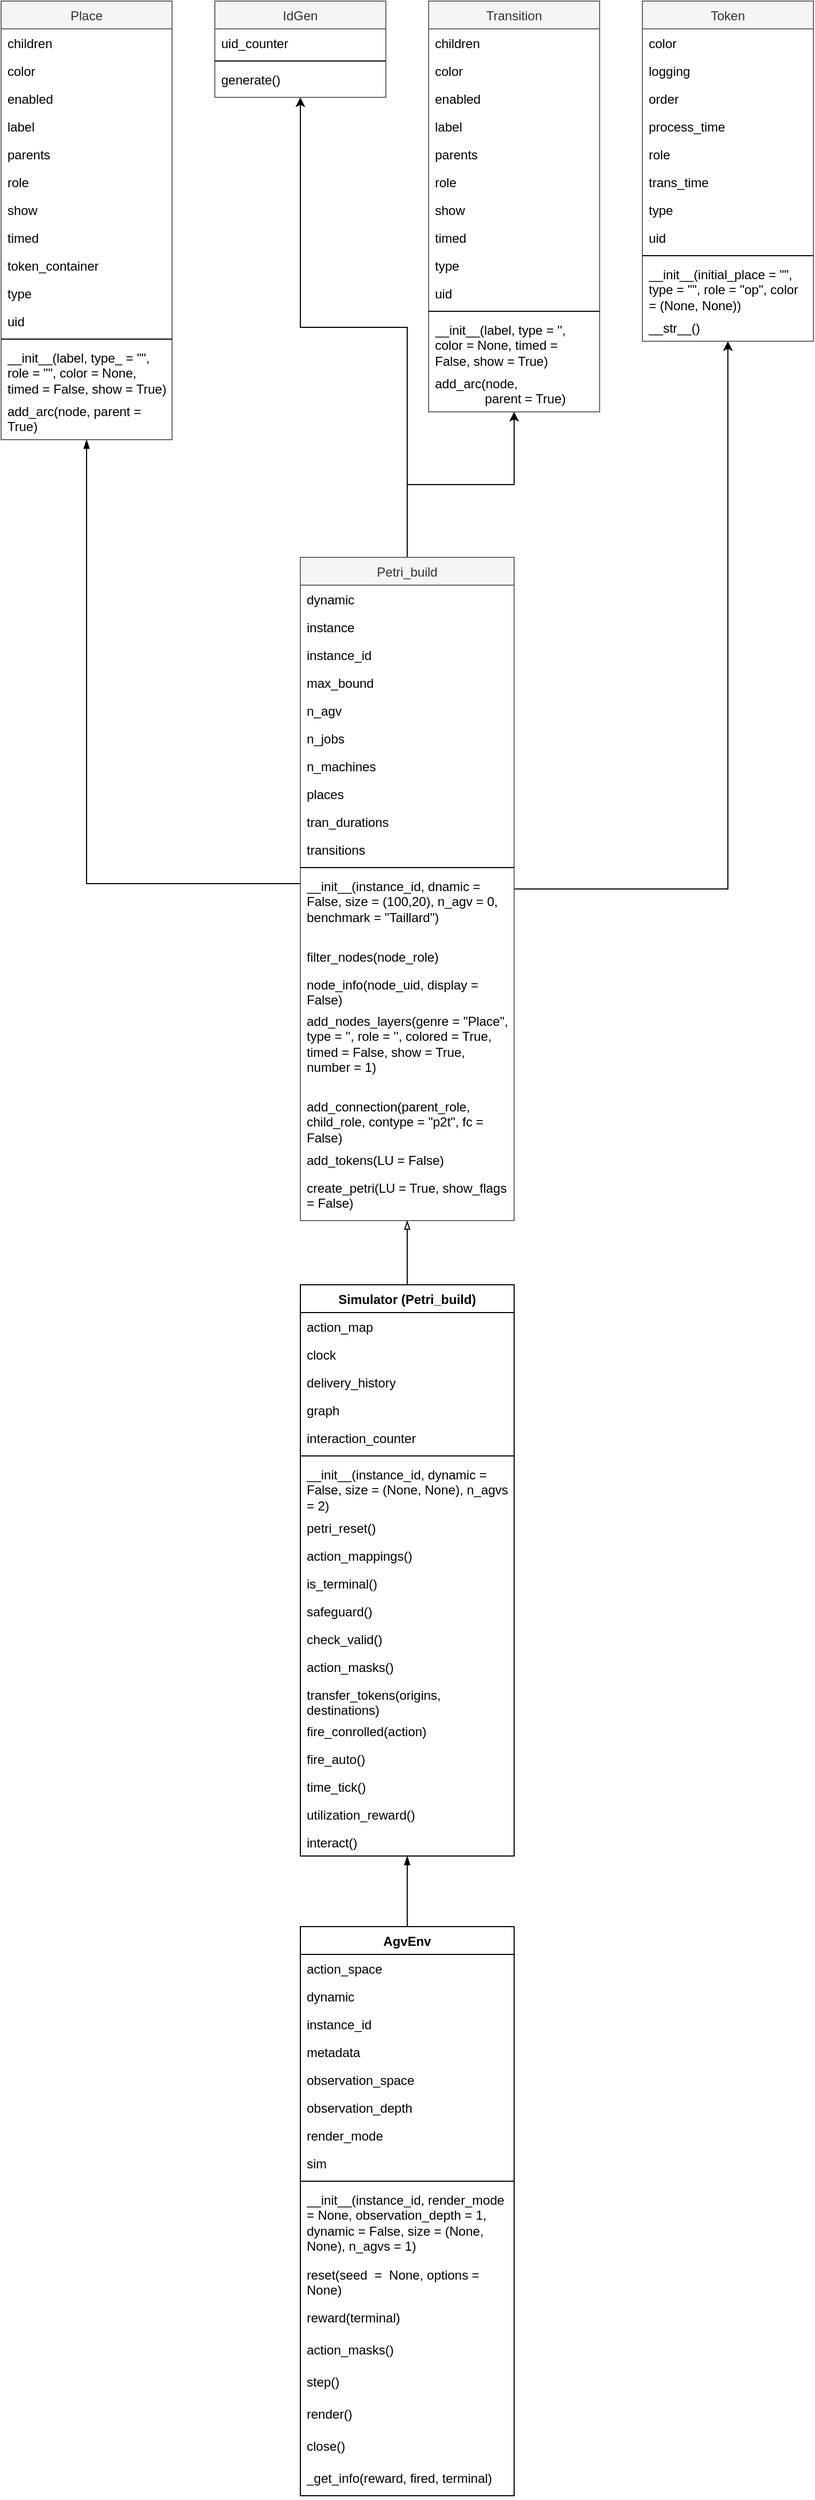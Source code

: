 <mxfile version="22.0.2" type="device">
  <diagram id="C5RBs43oDa-KdzZeNtuy" name="Page-1">
    <mxGraphModel dx="1687" dy="984" grid="1" gridSize="10" guides="1" tooltips="1" connect="1" arrows="1" fold="1" page="1" pageScale="1" pageWidth="3300" pageHeight="4681" math="0" shadow="0">
      <root>
        <mxCell id="WIyWlLk6GJQsqaUBKTNV-0" />
        <mxCell id="WIyWlLk6GJQsqaUBKTNV-1" parent="WIyWlLk6GJQsqaUBKTNV-0" />
        <mxCell id="zkfFHV4jXpPFQw0GAbJ--17" value="Place" style="swimlane;fontStyle=0;align=center;verticalAlign=top;childLayout=stackLayout;horizontal=1;startSize=26;horizontalStack=0;resizeParent=1;resizeLast=0;collapsible=1;marginBottom=0;rounded=0;shadow=0;strokeWidth=1;fillColor=#f5f5f5;fontColor=#333333;strokeColor=#666666;" parent="WIyWlLk6GJQsqaUBKTNV-1" vertex="1">
          <mxGeometry x="40" y="120" width="160" height="410" as="geometry">
            <mxRectangle x="550" y="140" width="160" height="26" as="alternateBounds" />
          </mxGeometry>
        </mxCell>
        <mxCell id="zkfFHV4jXpPFQw0GAbJ--22" value="children" style="text;align=left;verticalAlign=top;spacingLeft=4;spacingRight=4;overflow=hidden;rotatable=0;points=[[0,0.5],[1,0.5]];portConstraint=eastwest;rounded=0;shadow=0;html=0;" parent="zkfFHV4jXpPFQw0GAbJ--17" vertex="1">
          <mxGeometry y="26" width="160" height="26" as="geometry" />
        </mxCell>
        <mxCell id="-SVRRs0SbjgQ4O865duU-14" value="color" style="text;align=left;verticalAlign=top;spacingLeft=4;spacingRight=4;overflow=hidden;rotatable=0;points=[[0,0.5],[1,0.5]];portConstraint=eastwest;rounded=0;shadow=0;html=0;" vertex="1" parent="zkfFHV4jXpPFQw0GAbJ--17">
          <mxGeometry y="52" width="160" height="26" as="geometry" />
        </mxCell>
        <mxCell id="-SVRRs0SbjgQ4O865duU-15" value="enabled" style="text;align=left;verticalAlign=top;spacingLeft=4;spacingRight=4;overflow=hidden;rotatable=0;points=[[0,0.5],[1,0.5]];portConstraint=eastwest;rounded=0;shadow=0;html=0;" vertex="1" parent="zkfFHV4jXpPFQw0GAbJ--17">
          <mxGeometry y="78" width="160" height="26" as="geometry" />
        </mxCell>
        <mxCell id="-SVRRs0SbjgQ4O865duU-16" value="label" style="text;align=left;verticalAlign=top;spacingLeft=4;spacingRight=4;overflow=hidden;rotatable=0;points=[[0,0.5],[1,0.5]];portConstraint=eastwest;rounded=0;shadow=0;html=0;" vertex="1" parent="zkfFHV4jXpPFQw0GAbJ--17">
          <mxGeometry y="104" width="160" height="26" as="geometry" />
        </mxCell>
        <mxCell id="-SVRRs0SbjgQ4O865duU-17" value="parents" style="text;align=left;verticalAlign=top;spacingLeft=4;spacingRight=4;overflow=hidden;rotatable=0;points=[[0,0.5],[1,0.5]];portConstraint=eastwest;rounded=0;shadow=0;html=0;" vertex="1" parent="zkfFHV4jXpPFQw0GAbJ--17">
          <mxGeometry y="130" width="160" height="26" as="geometry" />
        </mxCell>
        <mxCell id="-SVRRs0SbjgQ4O865duU-18" value="role" style="text;align=left;verticalAlign=top;spacingLeft=4;spacingRight=4;overflow=hidden;rotatable=0;points=[[0,0.5],[1,0.5]];portConstraint=eastwest;rounded=0;shadow=0;html=0;" vertex="1" parent="zkfFHV4jXpPFQw0GAbJ--17">
          <mxGeometry y="156" width="160" height="26" as="geometry" />
        </mxCell>
        <mxCell id="-SVRRs0SbjgQ4O865duU-19" value="show" style="text;align=left;verticalAlign=top;spacingLeft=4;spacingRight=4;overflow=hidden;rotatable=0;points=[[0,0.5],[1,0.5]];portConstraint=eastwest;rounded=0;shadow=0;html=0;" vertex="1" parent="zkfFHV4jXpPFQw0GAbJ--17">
          <mxGeometry y="182" width="160" height="26" as="geometry" />
        </mxCell>
        <mxCell id="-SVRRs0SbjgQ4O865duU-20" value="timed" style="text;align=left;verticalAlign=top;spacingLeft=4;spacingRight=4;overflow=hidden;rotatable=0;points=[[0,0.5],[1,0.5]];portConstraint=eastwest;rounded=0;shadow=0;html=0;" vertex="1" parent="zkfFHV4jXpPFQw0GAbJ--17">
          <mxGeometry y="208" width="160" height="26" as="geometry" />
        </mxCell>
        <mxCell id="-SVRRs0SbjgQ4O865duU-21" value="token_container" style="text;align=left;verticalAlign=top;spacingLeft=4;spacingRight=4;overflow=hidden;rotatable=0;points=[[0,0.5],[1,0.5]];portConstraint=eastwest;rounded=0;shadow=0;html=0;" vertex="1" parent="zkfFHV4jXpPFQw0GAbJ--17">
          <mxGeometry y="234" width="160" height="26" as="geometry" />
        </mxCell>
        <mxCell id="-SVRRs0SbjgQ4O865duU-22" value="type" style="text;align=left;verticalAlign=top;spacingLeft=4;spacingRight=4;overflow=hidden;rotatable=0;points=[[0,0.5],[1,0.5]];portConstraint=eastwest;rounded=0;shadow=0;html=0;" vertex="1" parent="zkfFHV4jXpPFQw0GAbJ--17">
          <mxGeometry y="260" width="160" height="26" as="geometry" />
        </mxCell>
        <mxCell id="-SVRRs0SbjgQ4O865duU-23" value="uid" style="text;align=left;verticalAlign=top;spacingLeft=4;spacingRight=4;overflow=hidden;rotatable=0;points=[[0,0.5],[1,0.5]];portConstraint=eastwest;rounded=0;shadow=0;html=0;" vertex="1" parent="zkfFHV4jXpPFQw0GAbJ--17">
          <mxGeometry y="286" width="160" height="26" as="geometry" />
        </mxCell>
        <mxCell id="zkfFHV4jXpPFQw0GAbJ--23" value="" style="line;html=1;strokeWidth=1;align=left;verticalAlign=middle;spacingTop=-1;spacingLeft=3;spacingRight=3;rotatable=0;labelPosition=right;points=[];portConstraint=eastwest;" parent="zkfFHV4jXpPFQw0GAbJ--17" vertex="1">
          <mxGeometry y="312" width="160" height="8" as="geometry" />
        </mxCell>
        <mxCell id="zkfFHV4jXpPFQw0GAbJ--24" value="__init__(label, type_ = &quot;&quot;, role = &quot;&quot;, color = None, timed = False, show = True)" style="text;align=left;verticalAlign=top;spacingLeft=4;spacingRight=4;overflow=hidden;rotatable=0;points=[[0,0.5],[1,0.5]];portConstraint=eastwest;whiteSpace=wrap;" parent="zkfFHV4jXpPFQw0GAbJ--17" vertex="1">
          <mxGeometry y="320" width="160" height="50" as="geometry" />
        </mxCell>
        <mxCell id="-SVRRs0SbjgQ4O865duU-13" value="add_arc(node, parent = True)" style="text;align=left;verticalAlign=top;spacingLeft=4;spacingRight=4;overflow=hidden;rotatable=0;points=[[0,0.5],[1,0.5]];portConstraint=eastwest;whiteSpace=wrap;" vertex="1" parent="zkfFHV4jXpPFQw0GAbJ--17">
          <mxGeometry y="370" width="160" height="40" as="geometry" />
        </mxCell>
        <mxCell id="-SVRRs0SbjgQ4O865duU-0" value="IdGen" style="swimlane;fontStyle=0;align=center;verticalAlign=top;childLayout=stackLayout;horizontal=1;startSize=26;horizontalStack=0;resizeParent=1;resizeLast=0;collapsible=1;marginBottom=0;rounded=0;shadow=0;strokeWidth=1;fillColor=#f5f5f5;fontColor=#333333;strokeColor=#666666;" vertex="1" parent="WIyWlLk6GJQsqaUBKTNV-1">
          <mxGeometry x="240" y="120" width="160" height="90" as="geometry">
            <mxRectangle x="550" y="140" width="160" height="26" as="alternateBounds" />
          </mxGeometry>
        </mxCell>
        <mxCell id="-SVRRs0SbjgQ4O865duU-1" value="uid_counter" style="text;align=left;verticalAlign=top;spacingLeft=4;spacingRight=4;overflow=hidden;rotatable=0;points=[[0,0.5],[1,0.5]];portConstraint=eastwest;rounded=0;shadow=0;html=0;" vertex="1" parent="-SVRRs0SbjgQ4O865duU-0">
          <mxGeometry y="26" width="160" height="26" as="geometry" />
        </mxCell>
        <mxCell id="-SVRRs0SbjgQ4O865duU-2" value="" style="line;html=1;strokeWidth=1;align=left;verticalAlign=middle;spacingTop=-1;spacingLeft=3;spacingRight=3;rotatable=0;labelPosition=right;points=[];portConstraint=eastwest;" vertex="1" parent="-SVRRs0SbjgQ4O865duU-0">
          <mxGeometry y="52" width="160" height="8" as="geometry" />
        </mxCell>
        <mxCell id="-SVRRs0SbjgQ4O865duU-3" value="generate()" style="text;align=left;verticalAlign=top;spacingLeft=4;spacingRight=4;overflow=hidden;rotatable=0;points=[[0,0.5],[1,0.5]];portConstraint=eastwest;" vertex="1" parent="-SVRRs0SbjgQ4O865duU-0">
          <mxGeometry y="60" width="160" height="26" as="geometry" />
        </mxCell>
        <mxCell id="-SVRRs0SbjgQ4O865duU-4" value="Transition" style="swimlane;fontStyle=0;align=center;verticalAlign=top;childLayout=stackLayout;horizontal=1;startSize=26;horizontalStack=0;resizeParent=1;resizeLast=0;collapsible=1;marginBottom=0;rounded=0;shadow=0;strokeWidth=1;fillColor=#f5f5f5;fontColor=#333333;strokeColor=#666666;" vertex="1" parent="WIyWlLk6GJQsqaUBKTNV-1">
          <mxGeometry x="440" y="120" width="160" height="384" as="geometry">
            <mxRectangle x="550" y="140" width="160" height="26" as="alternateBounds" />
          </mxGeometry>
        </mxCell>
        <mxCell id="-SVRRs0SbjgQ4O865duU-5" value="children" style="text;align=left;verticalAlign=top;spacingLeft=4;spacingRight=4;overflow=hidden;rotatable=0;points=[[0,0.5],[1,0.5]];portConstraint=eastwest;rounded=0;shadow=0;html=0;" vertex="1" parent="-SVRRs0SbjgQ4O865duU-4">
          <mxGeometry y="26" width="160" height="26" as="geometry" />
        </mxCell>
        <mxCell id="-SVRRs0SbjgQ4O865duU-26" value="color" style="text;align=left;verticalAlign=top;spacingLeft=4;spacingRight=4;overflow=hidden;rotatable=0;points=[[0,0.5],[1,0.5]];portConstraint=eastwest;rounded=0;shadow=0;html=0;" vertex="1" parent="-SVRRs0SbjgQ4O865duU-4">
          <mxGeometry y="52" width="160" height="26" as="geometry" />
        </mxCell>
        <mxCell id="-SVRRs0SbjgQ4O865duU-27" value="enabled" style="text;align=left;verticalAlign=top;spacingLeft=4;spacingRight=4;overflow=hidden;rotatable=0;points=[[0,0.5],[1,0.5]];portConstraint=eastwest;rounded=0;shadow=0;html=0;" vertex="1" parent="-SVRRs0SbjgQ4O865duU-4">
          <mxGeometry y="78" width="160" height="26" as="geometry" />
        </mxCell>
        <mxCell id="-SVRRs0SbjgQ4O865duU-28" value="label" style="text;align=left;verticalAlign=top;spacingLeft=4;spacingRight=4;overflow=hidden;rotatable=0;points=[[0,0.5],[1,0.5]];portConstraint=eastwest;rounded=0;shadow=0;html=0;" vertex="1" parent="-SVRRs0SbjgQ4O865duU-4">
          <mxGeometry y="104" width="160" height="26" as="geometry" />
        </mxCell>
        <mxCell id="-SVRRs0SbjgQ4O865duU-29" value="parents" style="text;align=left;verticalAlign=top;spacingLeft=4;spacingRight=4;overflow=hidden;rotatable=0;points=[[0,0.5],[1,0.5]];portConstraint=eastwest;rounded=0;shadow=0;html=0;" vertex="1" parent="-SVRRs0SbjgQ4O865duU-4">
          <mxGeometry y="130" width="160" height="26" as="geometry" />
        </mxCell>
        <mxCell id="-SVRRs0SbjgQ4O865duU-31" value="role" style="text;align=left;verticalAlign=top;spacingLeft=4;spacingRight=4;overflow=hidden;rotatable=0;points=[[0,0.5],[1,0.5]];portConstraint=eastwest;rounded=0;shadow=0;html=0;" vertex="1" parent="-SVRRs0SbjgQ4O865duU-4">
          <mxGeometry y="156" width="160" height="26" as="geometry" />
        </mxCell>
        <mxCell id="-SVRRs0SbjgQ4O865duU-30" value="show" style="text;align=left;verticalAlign=top;spacingLeft=4;spacingRight=4;overflow=hidden;rotatable=0;points=[[0,0.5],[1,0.5]];portConstraint=eastwest;rounded=0;shadow=0;html=0;" vertex="1" parent="-SVRRs0SbjgQ4O865duU-4">
          <mxGeometry y="182" width="160" height="26" as="geometry" />
        </mxCell>
        <mxCell id="-SVRRs0SbjgQ4O865duU-32" value="timed" style="text;align=left;verticalAlign=top;spacingLeft=4;spacingRight=4;overflow=hidden;rotatable=0;points=[[0,0.5],[1,0.5]];portConstraint=eastwest;rounded=0;shadow=0;html=0;" vertex="1" parent="-SVRRs0SbjgQ4O865duU-4">
          <mxGeometry y="208" width="160" height="26" as="geometry" />
        </mxCell>
        <mxCell id="-SVRRs0SbjgQ4O865duU-33" value="type" style="text;align=left;verticalAlign=top;spacingLeft=4;spacingRight=4;overflow=hidden;rotatable=0;points=[[0,0.5],[1,0.5]];portConstraint=eastwest;rounded=0;shadow=0;html=0;" vertex="1" parent="-SVRRs0SbjgQ4O865duU-4">
          <mxGeometry y="234" width="160" height="26" as="geometry" />
        </mxCell>
        <mxCell id="-SVRRs0SbjgQ4O865duU-34" value="uid" style="text;align=left;verticalAlign=top;spacingLeft=4;spacingRight=4;overflow=hidden;rotatable=0;points=[[0,0.5],[1,0.5]];portConstraint=eastwest;rounded=0;shadow=0;html=0;" vertex="1" parent="-SVRRs0SbjgQ4O865duU-4">
          <mxGeometry y="260" width="160" height="26" as="geometry" />
        </mxCell>
        <mxCell id="-SVRRs0SbjgQ4O865duU-6" value="" style="line;html=1;strokeWidth=1;align=left;verticalAlign=middle;spacingTop=-1;spacingLeft=3;spacingRight=3;rotatable=0;labelPosition=right;points=[];portConstraint=eastwest;" vertex="1" parent="-SVRRs0SbjgQ4O865duU-4">
          <mxGeometry y="286" width="160" height="8" as="geometry" />
        </mxCell>
        <mxCell id="-SVRRs0SbjgQ4O865duU-7" value="__init__(label, type = &#39;&#39;, color = None, timed = False, show = True)" style="text;align=left;verticalAlign=top;spacingLeft=4;spacingRight=4;overflow=hidden;rotatable=0;points=[[0,0.5],[1,0.5]];portConstraint=eastwest;whiteSpace=wrap;" vertex="1" parent="-SVRRs0SbjgQ4O865duU-4">
          <mxGeometry y="294" width="160" height="50" as="geometry" />
        </mxCell>
        <mxCell id="-SVRRs0SbjgQ4O865duU-24" value="add_arc(node, &lt;br&gt;&amp;nbsp; &amp;nbsp; &amp;nbsp; &amp;nbsp; &amp;nbsp; &amp;nbsp; &amp;nbsp; parent = True)" style="text;align=left;verticalAlign=top;spacingLeft=4;spacingRight=4;overflow=hidden;rotatable=0;points=[[0,0.5],[1,0.5]];portConstraint=eastwest;html=1;" vertex="1" parent="-SVRRs0SbjgQ4O865duU-4">
          <mxGeometry y="344" width="160" height="40" as="geometry" />
        </mxCell>
        <mxCell id="-SVRRs0SbjgQ4O865duU-8" value="Token" style="swimlane;fontStyle=0;align=center;verticalAlign=top;childLayout=stackLayout;horizontal=1;startSize=26;horizontalStack=0;resizeParent=1;resizeLast=0;collapsible=1;marginBottom=0;rounded=0;shadow=0;strokeWidth=1;fillColor=#f5f5f5;fontColor=#333333;strokeColor=#666666;" vertex="1" parent="WIyWlLk6GJQsqaUBKTNV-1">
          <mxGeometry x="640" y="120" width="160" height="318" as="geometry">
            <mxRectangle x="550" y="140" width="160" height="26" as="alternateBounds" />
          </mxGeometry>
        </mxCell>
        <mxCell id="-SVRRs0SbjgQ4O865duU-9" value="color" style="text;align=left;verticalAlign=top;spacingLeft=4;spacingRight=4;overflow=hidden;rotatable=0;points=[[0,0.5],[1,0.5]];portConstraint=eastwest;rounded=0;shadow=0;html=0;" vertex="1" parent="-SVRRs0SbjgQ4O865duU-8">
          <mxGeometry y="26" width="160" height="26" as="geometry" />
        </mxCell>
        <mxCell id="-SVRRs0SbjgQ4O865duU-37" value="logging" style="text;align=left;verticalAlign=top;spacingLeft=4;spacingRight=4;overflow=hidden;rotatable=0;points=[[0,0.5],[1,0.5]];portConstraint=eastwest;rounded=0;shadow=0;html=0;" vertex="1" parent="-SVRRs0SbjgQ4O865duU-8">
          <mxGeometry y="52" width="160" height="26" as="geometry" />
        </mxCell>
        <mxCell id="-SVRRs0SbjgQ4O865duU-38" value="order" style="text;align=left;verticalAlign=top;spacingLeft=4;spacingRight=4;overflow=hidden;rotatable=0;points=[[0,0.5],[1,0.5]];portConstraint=eastwest;rounded=0;shadow=0;html=0;" vertex="1" parent="-SVRRs0SbjgQ4O865duU-8">
          <mxGeometry y="78" width="160" height="26" as="geometry" />
        </mxCell>
        <mxCell id="-SVRRs0SbjgQ4O865duU-39" value="process_time" style="text;align=left;verticalAlign=top;spacingLeft=4;spacingRight=4;overflow=hidden;rotatable=0;points=[[0,0.5],[1,0.5]];portConstraint=eastwest;rounded=0;shadow=0;html=0;" vertex="1" parent="-SVRRs0SbjgQ4O865duU-8">
          <mxGeometry y="104" width="160" height="26" as="geometry" />
        </mxCell>
        <mxCell id="-SVRRs0SbjgQ4O865duU-40" value="role" style="text;align=left;verticalAlign=top;spacingLeft=4;spacingRight=4;overflow=hidden;rotatable=0;points=[[0,0.5],[1,0.5]];portConstraint=eastwest;rounded=0;shadow=0;html=0;" vertex="1" parent="-SVRRs0SbjgQ4O865duU-8">
          <mxGeometry y="130" width="160" height="26" as="geometry" />
        </mxCell>
        <mxCell id="-SVRRs0SbjgQ4O865duU-41" value="trans_time" style="text;align=left;verticalAlign=top;spacingLeft=4;spacingRight=4;overflow=hidden;rotatable=0;points=[[0,0.5],[1,0.5]];portConstraint=eastwest;rounded=0;shadow=0;html=0;" vertex="1" parent="-SVRRs0SbjgQ4O865duU-8">
          <mxGeometry y="156" width="160" height="26" as="geometry" />
        </mxCell>
        <mxCell id="-SVRRs0SbjgQ4O865duU-42" value="type" style="text;align=left;verticalAlign=top;spacingLeft=4;spacingRight=4;overflow=hidden;rotatable=0;points=[[0,0.5],[1,0.5]];portConstraint=eastwest;rounded=0;shadow=0;html=0;" vertex="1" parent="-SVRRs0SbjgQ4O865duU-8">
          <mxGeometry y="182" width="160" height="26" as="geometry" />
        </mxCell>
        <mxCell id="-SVRRs0SbjgQ4O865duU-43" value="uid" style="text;align=left;verticalAlign=top;spacingLeft=4;spacingRight=4;overflow=hidden;rotatable=0;points=[[0,0.5],[1,0.5]];portConstraint=eastwest;rounded=0;shadow=0;html=0;" vertex="1" parent="-SVRRs0SbjgQ4O865duU-8">
          <mxGeometry y="208" width="160" height="26" as="geometry" />
        </mxCell>
        <mxCell id="-SVRRs0SbjgQ4O865duU-10" value="" style="line;html=1;strokeWidth=1;align=left;verticalAlign=middle;spacingTop=-1;spacingLeft=3;spacingRight=3;rotatable=0;labelPosition=right;points=[];portConstraint=eastwest;" vertex="1" parent="-SVRRs0SbjgQ4O865duU-8">
          <mxGeometry y="234" width="160" height="8" as="geometry" />
        </mxCell>
        <mxCell id="-SVRRs0SbjgQ4O865duU-11" value="__init__(initial_place = &quot;&quot;, type = &quot;&quot;, role = &quot;op&quot;, color = (None, None))" style="text;align=left;verticalAlign=top;spacingLeft=4;spacingRight=4;overflow=hidden;rotatable=0;points=[[0,0.5],[1,0.5]];portConstraint=eastwest;whiteSpace=wrap;" vertex="1" parent="-SVRRs0SbjgQ4O865duU-8">
          <mxGeometry y="242" width="160" height="50" as="geometry" />
        </mxCell>
        <mxCell id="-SVRRs0SbjgQ4O865duU-35" value="__str__()" style="text;align=left;verticalAlign=top;spacingLeft=4;spacingRight=4;overflow=hidden;rotatable=0;points=[[0,0.5],[1,0.5]];portConstraint=eastwest;" vertex="1" parent="-SVRRs0SbjgQ4O865duU-8">
          <mxGeometry y="292" width="160" height="26" as="geometry" />
        </mxCell>
        <mxCell id="-SVRRs0SbjgQ4O865duU-67" style="edgeStyle=orthogonalEdgeStyle;rounded=0;orthogonalLoop=1;jettySize=auto;html=1;endArrow=blockThin;endFill=1;" edge="1" parent="WIyWlLk6GJQsqaUBKTNV-1" source="-SVRRs0SbjgQ4O865duU-48" target="zkfFHV4jXpPFQw0GAbJ--17">
          <mxGeometry relative="1" as="geometry">
            <Array as="points">
              <mxPoint x="120" y="945" />
            </Array>
          </mxGeometry>
        </mxCell>
        <mxCell id="-SVRRs0SbjgQ4O865duU-68" style="edgeStyle=orthogonalEdgeStyle;rounded=0;orthogonalLoop=1;jettySize=auto;html=1;" edge="1" parent="WIyWlLk6GJQsqaUBKTNV-1" source="-SVRRs0SbjgQ4O865duU-48" target="-SVRRs0SbjgQ4O865duU-0">
          <mxGeometry relative="1" as="geometry" />
        </mxCell>
        <mxCell id="-SVRRs0SbjgQ4O865duU-69" style="edgeStyle=orthogonalEdgeStyle;rounded=0;orthogonalLoop=1;jettySize=auto;html=1;" edge="1" parent="WIyWlLk6GJQsqaUBKTNV-1" source="-SVRRs0SbjgQ4O865duU-48" target="-SVRRs0SbjgQ4O865duU-4">
          <mxGeometry relative="1" as="geometry" />
        </mxCell>
        <mxCell id="-SVRRs0SbjgQ4O865duU-70" style="edgeStyle=orthogonalEdgeStyle;rounded=0;orthogonalLoop=1;jettySize=auto;html=1;" edge="1" parent="WIyWlLk6GJQsqaUBKTNV-1" source="-SVRRs0SbjgQ4O865duU-48" target="-SVRRs0SbjgQ4O865duU-8">
          <mxGeometry relative="1" as="geometry" />
        </mxCell>
        <mxCell id="-SVRRs0SbjgQ4O865duU-48" value="Petri_build" style="swimlane;fontStyle=0;align=center;verticalAlign=top;childLayout=stackLayout;horizontal=1;startSize=26;horizontalStack=0;resizeParent=1;resizeLast=0;collapsible=1;marginBottom=0;rounded=0;shadow=0;strokeWidth=1;fillColor=#f5f5f5;fontColor=#333333;strokeColor=#666666;" vertex="1" parent="WIyWlLk6GJQsqaUBKTNV-1">
          <mxGeometry x="320" y="640" width="200" height="620" as="geometry">
            <mxRectangle x="550" y="140" width="160" height="26" as="alternateBounds" />
          </mxGeometry>
        </mxCell>
        <mxCell id="-SVRRs0SbjgQ4O865duU-49" value="dynamic" style="text;align=left;verticalAlign=top;spacingLeft=4;spacingRight=4;overflow=hidden;rotatable=0;points=[[0,0.5],[1,0.5]];portConstraint=eastwest;rounded=0;shadow=0;html=0;" vertex="1" parent="-SVRRs0SbjgQ4O865duU-48">
          <mxGeometry y="26" width="200" height="26" as="geometry" />
        </mxCell>
        <mxCell id="-SVRRs0SbjgQ4O865duU-52" value="instance" style="text;align=left;verticalAlign=top;spacingLeft=4;spacingRight=4;overflow=hidden;rotatable=0;points=[[0,0.5],[1,0.5]];portConstraint=eastwest;rounded=0;shadow=0;html=0;" vertex="1" parent="-SVRRs0SbjgQ4O865duU-48">
          <mxGeometry y="52" width="200" height="26" as="geometry" />
        </mxCell>
        <mxCell id="-SVRRs0SbjgQ4O865duU-53" value="instance_id" style="text;align=left;verticalAlign=top;spacingLeft=4;spacingRight=4;overflow=hidden;rotatable=0;points=[[0,0.5],[1,0.5]];portConstraint=eastwest;rounded=0;shadow=0;html=0;" vertex="1" parent="-SVRRs0SbjgQ4O865duU-48">
          <mxGeometry y="78" width="200" height="26" as="geometry" />
        </mxCell>
        <mxCell id="-SVRRs0SbjgQ4O865duU-54" value="max_bound" style="text;align=left;verticalAlign=top;spacingLeft=4;spacingRight=4;overflow=hidden;rotatable=0;points=[[0,0.5],[1,0.5]];portConstraint=eastwest;rounded=0;shadow=0;html=0;" vertex="1" parent="-SVRRs0SbjgQ4O865duU-48">
          <mxGeometry y="104" width="200" height="26" as="geometry" />
        </mxCell>
        <mxCell id="-SVRRs0SbjgQ4O865duU-55" value="n_agv" style="text;align=left;verticalAlign=top;spacingLeft=4;spacingRight=4;overflow=hidden;rotatable=0;points=[[0,0.5],[1,0.5]];portConstraint=eastwest;rounded=0;shadow=0;html=0;" vertex="1" parent="-SVRRs0SbjgQ4O865duU-48">
          <mxGeometry y="130" width="200" height="26" as="geometry" />
        </mxCell>
        <mxCell id="-SVRRs0SbjgQ4O865duU-56" value="n_jobs" style="text;align=left;verticalAlign=top;spacingLeft=4;spacingRight=4;overflow=hidden;rotatable=0;points=[[0,0.5],[1,0.5]];portConstraint=eastwest;rounded=0;shadow=0;html=0;" vertex="1" parent="-SVRRs0SbjgQ4O865duU-48">
          <mxGeometry y="156" width="200" height="26" as="geometry" />
        </mxCell>
        <mxCell id="-SVRRs0SbjgQ4O865duU-57" value="n_machines" style="text;align=left;verticalAlign=top;spacingLeft=4;spacingRight=4;overflow=hidden;rotatable=0;points=[[0,0.5],[1,0.5]];portConstraint=eastwest;rounded=0;shadow=0;html=0;" vertex="1" parent="-SVRRs0SbjgQ4O865duU-48">
          <mxGeometry y="182" width="200" height="26" as="geometry" />
        </mxCell>
        <mxCell id="-SVRRs0SbjgQ4O865duU-58" value="places" style="text;align=left;verticalAlign=top;spacingLeft=4;spacingRight=4;overflow=hidden;rotatable=0;points=[[0,0.5],[1,0.5]];portConstraint=eastwest;rounded=0;shadow=0;html=0;" vertex="1" parent="-SVRRs0SbjgQ4O865duU-48">
          <mxGeometry y="208" width="200" height="26" as="geometry" />
        </mxCell>
        <mxCell id="-SVRRs0SbjgQ4O865duU-59" value="tran_durations" style="text;align=left;verticalAlign=top;spacingLeft=4;spacingRight=4;overflow=hidden;rotatable=0;points=[[0,0.5],[1,0.5]];portConstraint=eastwest;rounded=0;shadow=0;html=0;" vertex="1" parent="-SVRRs0SbjgQ4O865duU-48">
          <mxGeometry y="234" width="200" height="26" as="geometry" />
        </mxCell>
        <mxCell id="-SVRRs0SbjgQ4O865duU-60" value="transitions" style="text;align=left;verticalAlign=top;spacingLeft=4;spacingRight=4;overflow=hidden;rotatable=0;points=[[0,0.5],[1,0.5]];portConstraint=eastwest;rounded=0;shadow=0;html=0;" vertex="1" parent="-SVRRs0SbjgQ4O865duU-48">
          <mxGeometry y="260" width="200" height="26" as="geometry" />
        </mxCell>
        <mxCell id="-SVRRs0SbjgQ4O865duU-50" value="" style="line;html=1;strokeWidth=1;align=left;verticalAlign=middle;spacingTop=-1;spacingLeft=3;spacingRight=3;rotatable=0;labelPosition=right;points=[];portConstraint=eastwest;" vertex="1" parent="-SVRRs0SbjgQ4O865duU-48">
          <mxGeometry y="286" width="200" height="8" as="geometry" />
        </mxCell>
        <mxCell id="-SVRRs0SbjgQ4O865duU-51" value="__init__(instance_id, dnamic = False, size = (100,20), n_agv = 0, benchmark = &quot;Taillard&quot;)" style="text;align=left;verticalAlign=top;spacingLeft=4;spacingRight=4;overflow=hidden;rotatable=0;points=[[0,0.5],[1,0.5]];portConstraint=eastwest;whiteSpace=wrap;" vertex="1" parent="-SVRRs0SbjgQ4O865duU-48">
          <mxGeometry y="294" width="200" height="66" as="geometry" />
        </mxCell>
        <mxCell id="-SVRRs0SbjgQ4O865duU-61" value="filter_nodes(node_role)" style="text;align=left;verticalAlign=top;spacingLeft=4;spacingRight=4;overflow=hidden;rotatable=0;points=[[0,0.5],[1,0.5]];portConstraint=eastwest;" vertex="1" parent="-SVRRs0SbjgQ4O865duU-48">
          <mxGeometry y="360" width="200" height="26" as="geometry" />
        </mxCell>
        <mxCell id="-SVRRs0SbjgQ4O865duU-62" value="node_info(node_uid, display = False)" style="text;align=left;verticalAlign=top;spacingLeft=4;spacingRight=4;overflow=hidden;rotatable=0;points=[[0,0.5],[1,0.5]];portConstraint=eastwest;whiteSpace=wrap;" vertex="1" parent="-SVRRs0SbjgQ4O865duU-48">
          <mxGeometry y="386" width="200" height="34" as="geometry" />
        </mxCell>
        <mxCell id="-SVRRs0SbjgQ4O865duU-63" value="add_nodes_layers(genre = &quot;Place&quot;, type = &#39;&#39;, role = &#39;&#39;, colored = True, timed = False, show = True, number = 1)" style="text;align=left;verticalAlign=top;spacingLeft=4;spacingRight=4;overflow=hidden;rotatable=0;points=[[0,0.5],[1,0.5]];portConstraint=eastwest;whiteSpace=wrap;" vertex="1" parent="-SVRRs0SbjgQ4O865duU-48">
          <mxGeometry y="420" width="200" height="80" as="geometry" />
        </mxCell>
        <mxCell id="-SVRRs0SbjgQ4O865duU-64" value="add_connection(parent_role, child_role, contype = &quot;p2t&quot;, fc = False)" style="text;align=left;verticalAlign=top;spacingLeft=4;spacingRight=4;overflow=hidden;rotatable=0;points=[[0,0.5],[1,0.5]];portConstraint=eastwest;whiteSpace=wrap;" vertex="1" parent="-SVRRs0SbjgQ4O865duU-48">
          <mxGeometry y="500" width="200" height="50" as="geometry" />
        </mxCell>
        <mxCell id="-SVRRs0SbjgQ4O865duU-65" value="add_tokens(LU = False)" style="text;align=left;verticalAlign=top;spacingLeft=4;spacingRight=4;overflow=hidden;rotatable=0;points=[[0,0.5],[1,0.5]];portConstraint=eastwest;" vertex="1" parent="-SVRRs0SbjgQ4O865duU-48">
          <mxGeometry y="550" width="200" height="26" as="geometry" />
        </mxCell>
        <mxCell id="-SVRRs0SbjgQ4O865duU-66" value="create_petri(LU = True, show_flags = False)" style="text;align=left;verticalAlign=top;spacingLeft=4;spacingRight=4;overflow=hidden;rotatable=0;points=[[0,0.5],[1,0.5]];portConstraint=eastwest;whiteSpace=wrap;" vertex="1" parent="-SVRRs0SbjgQ4O865duU-48">
          <mxGeometry y="576" width="200" height="44" as="geometry" />
        </mxCell>
        <mxCell id="-SVRRs0SbjgQ4O865duU-94" style="edgeStyle=orthogonalEdgeStyle;rounded=0;orthogonalLoop=1;jettySize=auto;html=1;endArrow=blockThin;endFill=0;" edge="1" parent="WIyWlLk6GJQsqaUBKTNV-1" source="-SVRRs0SbjgQ4O865duU-73" target="-SVRRs0SbjgQ4O865duU-48">
          <mxGeometry relative="1" as="geometry" />
        </mxCell>
        <mxCell id="-SVRRs0SbjgQ4O865duU-73" value="Simulator (Petri_build)" style="swimlane;fontStyle=1;align=center;verticalAlign=top;childLayout=stackLayout;horizontal=1;startSize=26;horizontalStack=0;resizeParent=1;resizeParentMax=0;resizeLast=0;collapsible=1;marginBottom=0;whiteSpace=wrap;html=1;" vertex="1" parent="WIyWlLk6GJQsqaUBKTNV-1">
          <mxGeometry x="320" y="1320" width="200" height="534" as="geometry" />
        </mxCell>
        <mxCell id="-SVRRs0SbjgQ4O865duU-74" value="action_map" style="text;strokeColor=none;fillColor=none;align=left;verticalAlign=top;spacingLeft=4;spacingRight=4;overflow=hidden;rotatable=0;points=[[0,0.5],[1,0.5]];portConstraint=eastwest;whiteSpace=wrap;html=1;" vertex="1" parent="-SVRRs0SbjgQ4O865duU-73">
          <mxGeometry y="26" width="200" height="26" as="geometry" />
        </mxCell>
        <mxCell id="-SVRRs0SbjgQ4O865duU-90" value="clock" style="text;strokeColor=none;fillColor=none;align=left;verticalAlign=top;spacingLeft=4;spacingRight=4;overflow=hidden;rotatable=0;points=[[0,0.5],[1,0.5]];portConstraint=eastwest;whiteSpace=wrap;html=1;" vertex="1" parent="-SVRRs0SbjgQ4O865duU-73">
          <mxGeometry y="52" width="200" height="26" as="geometry" />
        </mxCell>
        <mxCell id="-SVRRs0SbjgQ4O865duU-91" value="delivery_history" style="text;strokeColor=none;fillColor=none;align=left;verticalAlign=top;spacingLeft=4;spacingRight=4;overflow=hidden;rotatable=0;points=[[0,0.5],[1,0.5]];portConstraint=eastwest;whiteSpace=wrap;html=1;" vertex="1" parent="-SVRRs0SbjgQ4O865duU-73">
          <mxGeometry y="78" width="200" height="26" as="geometry" />
        </mxCell>
        <mxCell id="-SVRRs0SbjgQ4O865duU-92" value="graph" style="text;strokeColor=none;fillColor=none;align=left;verticalAlign=top;spacingLeft=4;spacingRight=4;overflow=hidden;rotatable=0;points=[[0,0.5],[1,0.5]];portConstraint=eastwest;whiteSpace=wrap;html=1;" vertex="1" parent="-SVRRs0SbjgQ4O865duU-73">
          <mxGeometry y="104" width="200" height="26" as="geometry" />
        </mxCell>
        <mxCell id="-SVRRs0SbjgQ4O865duU-93" value="interaction_counter" style="text;strokeColor=none;fillColor=none;align=left;verticalAlign=top;spacingLeft=4;spacingRight=4;overflow=hidden;rotatable=0;points=[[0,0.5],[1,0.5]];portConstraint=eastwest;whiteSpace=wrap;html=1;" vertex="1" parent="-SVRRs0SbjgQ4O865duU-73">
          <mxGeometry y="130" width="200" height="26" as="geometry" />
        </mxCell>
        <mxCell id="-SVRRs0SbjgQ4O865duU-75" value="" style="line;strokeWidth=1;fillColor=none;align=left;verticalAlign=middle;spacingTop=-1;spacingLeft=3;spacingRight=3;rotatable=0;labelPosition=right;points=[];portConstraint=eastwest;strokeColor=inherit;" vertex="1" parent="-SVRRs0SbjgQ4O865duU-73">
          <mxGeometry y="156" width="200" height="8" as="geometry" />
        </mxCell>
        <mxCell id="-SVRRs0SbjgQ4O865duU-76" value="__init__(instance_id, dynamic = False, size = (None, None), n_agvs = 2)" style="text;strokeColor=none;fillColor=none;align=left;verticalAlign=top;spacingLeft=4;spacingRight=4;overflow=hidden;rotatable=0;points=[[0,0.5],[1,0.5]];portConstraint=eastwest;whiteSpace=wrap;html=1;" vertex="1" parent="-SVRRs0SbjgQ4O865duU-73">
          <mxGeometry y="164" width="200" height="50" as="geometry" />
        </mxCell>
        <mxCell id="-SVRRs0SbjgQ4O865duU-77" value="petri_reset()" style="text;strokeColor=none;fillColor=none;align=left;verticalAlign=top;spacingLeft=4;spacingRight=4;overflow=hidden;rotatable=0;points=[[0,0.5],[1,0.5]];portConstraint=eastwest;whiteSpace=wrap;html=1;" vertex="1" parent="-SVRRs0SbjgQ4O865duU-73">
          <mxGeometry y="214" width="200" height="26" as="geometry" />
        </mxCell>
        <mxCell id="-SVRRs0SbjgQ4O865duU-78" value="action_mappings()" style="text;strokeColor=none;fillColor=none;align=left;verticalAlign=top;spacingLeft=4;spacingRight=4;overflow=hidden;rotatable=0;points=[[0,0.5],[1,0.5]];portConstraint=eastwest;whiteSpace=wrap;html=1;" vertex="1" parent="-SVRRs0SbjgQ4O865duU-73">
          <mxGeometry y="240" width="200" height="26" as="geometry" />
        </mxCell>
        <mxCell id="-SVRRs0SbjgQ4O865duU-79" value="is_terminal()" style="text;strokeColor=none;fillColor=none;align=left;verticalAlign=top;spacingLeft=4;spacingRight=4;overflow=hidden;rotatable=0;points=[[0,0.5],[1,0.5]];portConstraint=eastwest;whiteSpace=wrap;html=1;" vertex="1" parent="-SVRRs0SbjgQ4O865duU-73">
          <mxGeometry y="266" width="200" height="26" as="geometry" />
        </mxCell>
        <mxCell id="-SVRRs0SbjgQ4O865duU-80" value="safeguard()" style="text;strokeColor=none;fillColor=none;align=left;verticalAlign=top;spacingLeft=4;spacingRight=4;overflow=hidden;rotatable=0;points=[[0,0.5],[1,0.5]];portConstraint=eastwest;whiteSpace=wrap;html=1;" vertex="1" parent="-SVRRs0SbjgQ4O865duU-73">
          <mxGeometry y="292" width="200" height="26" as="geometry" />
        </mxCell>
        <mxCell id="-SVRRs0SbjgQ4O865duU-81" value="check_valid()" style="text;strokeColor=none;fillColor=none;align=left;verticalAlign=top;spacingLeft=4;spacingRight=4;overflow=hidden;rotatable=0;points=[[0,0.5],[1,0.5]];portConstraint=eastwest;whiteSpace=wrap;html=1;" vertex="1" parent="-SVRRs0SbjgQ4O865duU-73">
          <mxGeometry y="318" width="200" height="26" as="geometry" />
        </mxCell>
        <mxCell id="-SVRRs0SbjgQ4O865duU-82" value="action_masks()" style="text;strokeColor=none;fillColor=none;align=left;verticalAlign=top;spacingLeft=4;spacingRight=4;overflow=hidden;rotatable=0;points=[[0,0.5],[1,0.5]];portConstraint=eastwest;whiteSpace=wrap;html=1;" vertex="1" parent="-SVRRs0SbjgQ4O865duU-73">
          <mxGeometry y="344" width="200" height="26" as="geometry" />
        </mxCell>
        <mxCell id="-SVRRs0SbjgQ4O865duU-83" value="transfer_tokens(origins, destinations)" style="text;strokeColor=none;fillColor=none;align=left;verticalAlign=top;spacingLeft=4;spacingRight=4;overflow=hidden;rotatable=0;points=[[0,0.5],[1,0.5]];portConstraint=eastwest;whiteSpace=wrap;html=1;" vertex="1" parent="-SVRRs0SbjgQ4O865duU-73">
          <mxGeometry y="370" width="200" height="34" as="geometry" />
        </mxCell>
        <mxCell id="-SVRRs0SbjgQ4O865duU-84" value="fire_conrolled(action)" style="text;strokeColor=none;fillColor=none;align=left;verticalAlign=top;spacingLeft=4;spacingRight=4;overflow=hidden;rotatable=0;points=[[0,0.5],[1,0.5]];portConstraint=eastwest;whiteSpace=wrap;html=1;" vertex="1" parent="-SVRRs0SbjgQ4O865duU-73">
          <mxGeometry y="404" width="200" height="26" as="geometry" />
        </mxCell>
        <mxCell id="-SVRRs0SbjgQ4O865duU-85" value="fire_auto()" style="text;strokeColor=none;fillColor=none;align=left;verticalAlign=top;spacingLeft=4;spacingRight=4;overflow=hidden;rotatable=0;points=[[0,0.5],[1,0.5]];portConstraint=eastwest;whiteSpace=wrap;html=1;" vertex="1" parent="-SVRRs0SbjgQ4O865duU-73">
          <mxGeometry y="430" width="200" height="26" as="geometry" />
        </mxCell>
        <mxCell id="-SVRRs0SbjgQ4O865duU-86" value="time_tick()" style="text;strokeColor=none;fillColor=none;align=left;verticalAlign=top;spacingLeft=4;spacingRight=4;overflow=hidden;rotatable=0;points=[[0,0.5],[1,0.5]];portConstraint=eastwest;whiteSpace=wrap;html=1;" vertex="1" parent="-SVRRs0SbjgQ4O865duU-73">
          <mxGeometry y="456" width="200" height="26" as="geometry" />
        </mxCell>
        <mxCell id="-SVRRs0SbjgQ4O865duU-87" value="utilization_reward()" style="text;strokeColor=none;fillColor=none;align=left;verticalAlign=top;spacingLeft=4;spacingRight=4;overflow=hidden;rotatable=0;points=[[0,0.5],[1,0.5]];portConstraint=eastwest;whiteSpace=wrap;html=1;" vertex="1" parent="-SVRRs0SbjgQ4O865duU-73">
          <mxGeometry y="482" width="200" height="26" as="geometry" />
        </mxCell>
        <mxCell id="-SVRRs0SbjgQ4O865duU-88" value="interact()" style="text;strokeColor=none;fillColor=none;align=left;verticalAlign=top;spacingLeft=4;spacingRight=4;overflow=hidden;rotatable=0;points=[[0,0.5],[1,0.5]];portConstraint=eastwest;whiteSpace=wrap;html=1;" vertex="1" parent="-SVRRs0SbjgQ4O865duU-73">
          <mxGeometry y="508" width="200" height="26" as="geometry" />
        </mxCell>
        <mxCell id="-SVRRs0SbjgQ4O865duU-113" style="edgeStyle=orthogonalEdgeStyle;rounded=0;orthogonalLoop=1;jettySize=auto;html=1;endArrow=blockThin;endFill=1;" edge="1" parent="WIyWlLk6GJQsqaUBKTNV-1" source="-SVRRs0SbjgQ4O865duU-95" target="-SVRRs0SbjgQ4O865duU-73">
          <mxGeometry relative="1" as="geometry" />
        </mxCell>
        <mxCell id="-SVRRs0SbjgQ4O865duU-95" value="AgvEnv" style="swimlane;fontStyle=1;align=center;verticalAlign=top;childLayout=stackLayout;horizontal=1;startSize=26;horizontalStack=0;resizeParent=1;resizeParentMax=0;resizeLast=0;collapsible=1;marginBottom=0;whiteSpace=wrap;html=1;" vertex="1" parent="WIyWlLk6GJQsqaUBKTNV-1">
          <mxGeometry x="320" y="1920" width="200" height="532" as="geometry" />
        </mxCell>
        <mxCell id="-SVRRs0SbjgQ4O865duU-96" value="action_space" style="text;strokeColor=none;fillColor=none;align=left;verticalAlign=top;spacingLeft=4;spacingRight=4;overflow=hidden;rotatable=0;points=[[0,0.5],[1,0.5]];portConstraint=eastwest;whiteSpace=wrap;html=1;" vertex="1" parent="-SVRRs0SbjgQ4O865duU-95">
          <mxGeometry y="26" width="200" height="26" as="geometry" />
        </mxCell>
        <mxCell id="-SVRRs0SbjgQ4O865duU-106" value="dynamic" style="text;strokeColor=none;fillColor=none;align=left;verticalAlign=top;spacingLeft=4;spacingRight=4;overflow=hidden;rotatable=0;points=[[0,0.5],[1,0.5]];portConstraint=eastwest;whiteSpace=wrap;html=1;" vertex="1" parent="-SVRRs0SbjgQ4O865duU-95">
          <mxGeometry y="52" width="200" height="26" as="geometry" />
        </mxCell>
        <mxCell id="-SVRRs0SbjgQ4O865duU-107" value="instance_id" style="text;strokeColor=none;fillColor=none;align=left;verticalAlign=top;spacingLeft=4;spacingRight=4;overflow=hidden;rotatable=0;points=[[0,0.5],[1,0.5]];portConstraint=eastwest;whiteSpace=wrap;html=1;" vertex="1" parent="-SVRRs0SbjgQ4O865duU-95">
          <mxGeometry y="78" width="200" height="26" as="geometry" />
        </mxCell>
        <mxCell id="-SVRRs0SbjgQ4O865duU-108" value="metadata" style="text;strokeColor=none;fillColor=none;align=left;verticalAlign=top;spacingLeft=4;spacingRight=4;overflow=hidden;rotatable=0;points=[[0,0.5],[1,0.5]];portConstraint=eastwest;whiteSpace=wrap;html=1;" vertex="1" parent="-SVRRs0SbjgQ4O865duU-95">
          <mxGeometry y="104" width="200" height="26" as="geometry" />
        </mxCell>
        <mxCell id="-SVRRs0SbjgQ4O865duU-109" value="observation_space" style="text;strokeColor=none;fillColor=none;align=left;verticalAlign=top;spacingLeft=4;spacingRight=4;overflow=hidden;rotatable=0;points=[[0,0.5],[1,0.5]];portConstraint=eastwest;whiteSpace=wrap;html=1;" vertex="1" parent="-SVRRs0SbjgQ4O865duU-95">
          <mxGeometry y="130" width="200" height="26" as="geometry" />
        </mxCell>
        <mxCell id="-SVRRs0SbjgQ4O865duU-110" value="observation_depth" style="text;strokeColor=none;fillColor=none;align=left;verticalAlign=top;spacingLeft=4;spacingRight=4;overflow=hidden;rotatable=0;points=[[0,0.5],[1,0.5]];portConstraint=eastwest;whiteSpace=wrap;html=1;" vertex="1" parent="-SVRRs0SbjgQ4O865duU-95">
          <mxGeometry y="156" width="200" height="26" as="geometry" />
        </mxCell>
        <mxCell id="-SVRRs0SbjgQ4O865duU-111" value="render_mode" style="text;strokeColor=none;fillColor=none;align=left;verticalAlign=top;spacingLeft=4;spacingRight=4;overflow=hidden;rotatable=0;points=[[0,0.5],[1,0.5]];portConstraint=eastwest;whiteSpace=wrap;html=1;" vertex="1" parent="-SVRRs0SbjgQ4O865duU-95">
          <mxGeometry y="182" width="200" height="26" as="geometry" />
        </mxCell>
        <mxCell id="-SVRRs0SbjgQ4O865duU-112" value="sim" style="text;strokeColor=none;fillColor=none;align=left;verticalAlign=top;spacingLeft=4;spacingRight=4;overflow=hidden;rotatable=0;points=[[0,0.5],[1,0.5]];portConstraint=eastwest;whiteSpace=wrap;html=1;" vertex="1" parent="-SVRRs0SbjgQ4O865duU-95">
          <mxGeometry y="208" width="200" height="26" as="geometry" />
        </mxCell>
        <mxCell id="-SVRRs0SbjgQ4O865duU-97" value="" style="line;strokeWidth=1;fillColor=none;align=left;verticalAlign=middle;spacingTop=-1;spacingLeft=3;spacingRight=3;rotatable=0;labelPosition=right;points=[];portConstraint=eastwest;strokeColor=inherit;" vertex="1" parent="-SVRRs0SbjgQ4O865duU-95">
          <mxGeometry y="234" width="200" height="8" as="geometry" />
        </mxCell>
        <mxCell id="-SVRRs0SbjgQ4O865duU-98" value="__init__(instance_id, render_mode = None, observation_depth = 1, dynamic = False, size = (None, None), n_agvs = 1)" style="text;strokeColor=none;fillColor=none;align=left;verticalAlign=top;spacingLeft=4;spacingRight=4;overflow=hidden;rotatable=0;points=[[0,0.5],[1,0.5]];portConstraint=eastwest;whiteSpace=wrap;html=1;" vertex="1" parent="-SVRRs0SbjgQ4O865duU-95">
          <mxGeometry y="242" width="200" height="70" as="geometry" />
        </mxCell>
        <mxCell id="-SVRRs0SbjgQ4O865duU-99" value="reset(seed&amp;nbsp; =&amp;nbsp; None, options = None)" style="text;strokeColor=none;fillColor=none;align=left;verticalAlign=top;spacingLeft=4;spacingRight=4;overflow=hidden;rotatable=0;points=[[0,0.5],[1,0.5]];portConstraint=eastwest;whiteSpace=wrap;html=1;" vertex="1" parent="-SVRRs0SbjgQ4O865duU-95">
          <mxGeometry y="312" width="200" height="40" as="geometry" />
        </mxCell>
        <mxCell id="-SVRRs0SbjgQ4O865duU-100" value="reward(terminal)" style="text;strokeColor=none;fillColor=none;align=left;verticalAlign=top;spacingLeft=4;spacingRight=4;overflow=hidden;rotatable=0;points=[[0,0.5],[1,0.5]];portConstraint=eastwest;whiteSpace=wrap;html=1;" vertex="1" parent="-SVRRs0SbjgQ4O865duU-95">
          <mxGeometry y="352" width="200" height="30" as="geometry" />
        </mxCell>
        <mxCell id="-SVRRs0SbjgQ4O865duU-101" value="action_masks()" style="text;strokeColor=none;fillColor=none;align=left;verticalAlign=top;spacingLeft=4;spacingRight=4;overflow=hidden;rotatable=0;points=[[0,0.5],[1,0.5]];portConstraint=eastwest;whiteSpace=wrap;html=1;" vertex="1" parent="-SVRRs0SbjgQ4O865duU-95">
          <mxGeometry y="382" width="200" height="30" as="geometry" />
        </mxCell>
        <mxCell id="-SVRRs0SbjgQ4O865duU-102" value="step()" style="text;strokeColor=none;fillColor=none;align=left;verticalAlign=top;spacingLeft=4;spacingRight=4;overflow=hidden;rotatable=0;points=[[0,0.5],[1,0.5]];portConstraint=eastwest;whiteSpace=wrap;html=1;" vertex="1" parent="-SVRRs0SbjgQ4O865duU-95">
          <mxGeometry y="412" width="200" height="30" as="geometry" />
        </mxCell>
        <mxCell id="-SVRRs0SbjgQ4O865duU-103" value="render()" style="text;strokeColor=none;fillColor=none;align=left;verticalAlign=top;spacingLeft=4;spacingRight=4;overflow=hidden;rotatable=0;points=[[0,0.5],[1,0.5]];portConstraint=eastwest;whiteSpace=wrap;html=1;" vertex="1" parent="-SVRRs0SbjgQ4O865duU-95">
          <mxGeometry y="442" width="200" height="30" as="geometry" />
        </mxCell>
        <mxCell id="-SVRRs0SbjgQ4O865duU-104" value="close()" style="text;strokeColor=none;fillColor=none;align=left;verticalAlign=top;spacingLeft=4;spacingRight=4;overflow=hidden;rotatable=0;points=[[0,0.5],[1,0.5]];portConstraint=eastwest;whiteSpace=wrap;html=1;" vertex="1" parent="-SVRRs0SbjgQ4O865duU-95">
          <mxGeometry y="472" width="200" height="30" as="geometry" />
        </mxCell>
        <mxCell id="-SVRRs0SbjgQ4O865duU-105" value="_get_info(reward, fired, terminal)" style="text;strokeColor=none;fillColor=none;align=left;verticalAlign=top;spacingLeft=4;spacingRight=4;overflow=hidden;rotatable=0;points=[[0,0.5],[1,0.5]];portConstraint=eastwest;whiteSpace=wrap;html=1;" vertex="1" parent="-SVRRs0SbjgQ4O865duU-95">
          <mxGeometry y="502" width="200" height="30" as="geometry" />
        </mxCell>
      </root>
    </mxGraphModel>
  </diagram>
</mxfile>
